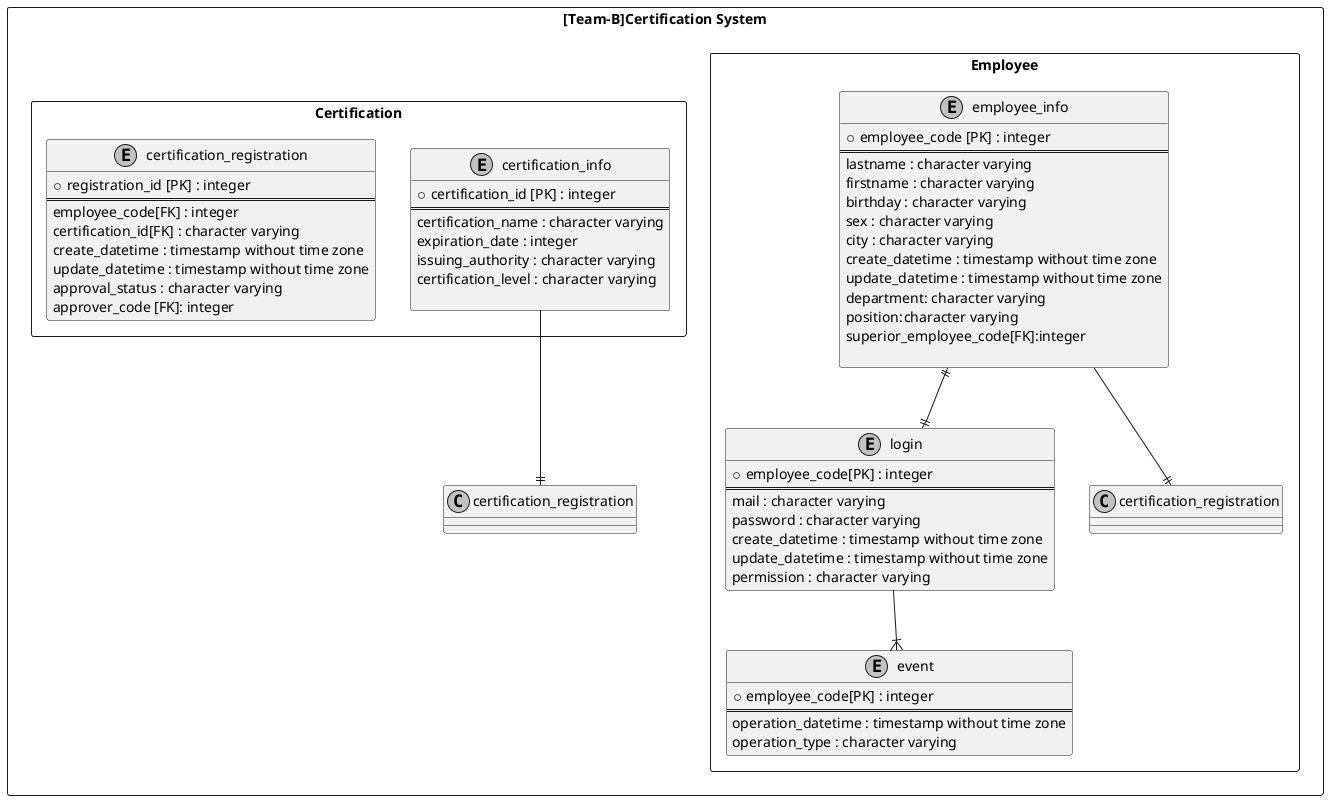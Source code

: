 @startuml

skinparam monochrome true

package "[Team-B]Certification System" <<rectangle>> {
  package "Employee" <<rectangle>> {
    ' テーブル
    entity "employee_info" {
      + employee_code [PK] : integer
      ==
      lastname : character varying
      firstname : character varying
      birthday : character varying
      sex : character varying
      city : character varying
      create_datetime : timestamp without time zone
      update_datetime : timestamp without time zone
      department: character varying
      position:	character varying
      superior_employee_code[FK]:integer	

    }
    entity "login" {
      + employee_code[PK] : integer
      ==
      mail : character varying
      password : character varying
      create_datetime : timestamp without time zone
      update_datetime : timestamp without time zone
      permission : character varying
    }
    entity "event" {
      + employee_code[PK] : integer
      ==
      operation_datetime : timestamp without time zone
      operation_type : character varying
    }
    ' リレーション
    employee_info --|| certification_registration
    employee_info  ||--||  login
    login --|{ event
  }

  package "Certification" <<rectangle>>{
    ' テーブル
    entity "certification_info" {
      + certification_id [PK] : integer
      ==
      certification_name : character varying	
      expiration_date : integer
      issuing_authority : character varying		
      certification_level : character varying		

    }
    entity "certification_registration" {
      + registration_id [PK] : integer
      ==
      employee_code[FK] : integer
      certification_id[FK] : character varying
      create_datetime : timestamp without time zone
      update_datetime : timestamp without time zone
      approval_status : character varying
      approver_code [FK]: integer
    }

  }

  ' リレーション
   certification_info --|| certification_registration
}
@enduml